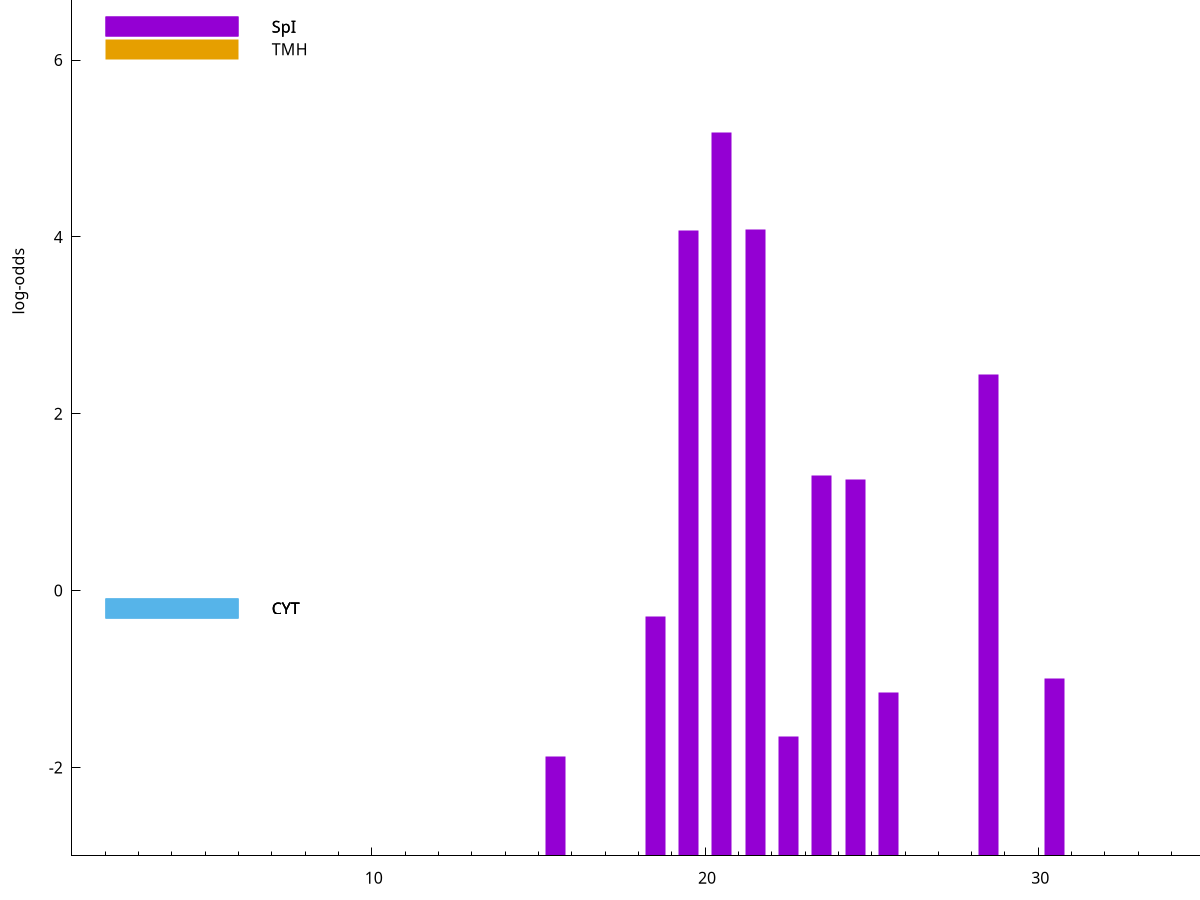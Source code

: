 set title "LipoP predictions for SRR5666568.gff"
set size 2., 1.4
set xrange [1:70] 
set mxtics 10
set yrange [-3:10]
set y2range [0:13]
set ylabel "log-odds"
set term postscript eps color solid "Helvetica" 30
set output "SRR5666568.gff219.eps"
set arrow from 2,6.37517 to 6,6.37517 nohead lt 1 lw 20
set label "SpI" at 7,6.37517
set arrow from 2,6.12142 to 6,6.12142 nohead lt 4 lw 20
set label "TMH" at 7,6.12142
set arrow from 2,-0.200913 to 6,-0.200913 nohead lt 3 lw 20
set label "CYT" at 7,-0.200913
set arrow from 2,-0.200913 to 6,-0.200913 nohead lt 3 lw 20
set label "CYT" at 7,-0.200913
set arrow from 2,-0.200913 to 6,-0.200913 nohead lt 3 lw 20
set label "CYT" at 7,-0.200913
set arrow from 2,6.37517 to 6,6.37517 nohead lt 1 lw 20
set label "SpI" at 7,6.37517
# NOTE: The scores below are the log-odds scores with the threshold
# NOTE: subtracted (a hack to make gnuplot make the histogram all
# NOTE: look nice).
plot "-" axes x1y2 title "" with impulses lt 1 lw 20
20.500000 8.181140
21.500000 7.088630
19.500000 7.068940
28.500000 5.444410
23.500000 4.297340
24.500000 4.260150
18.500000 2.708024
30.500000 2.004064
25.500000 1.851720
22.500000 1.350560
15.500000 1.126730
e
exit
